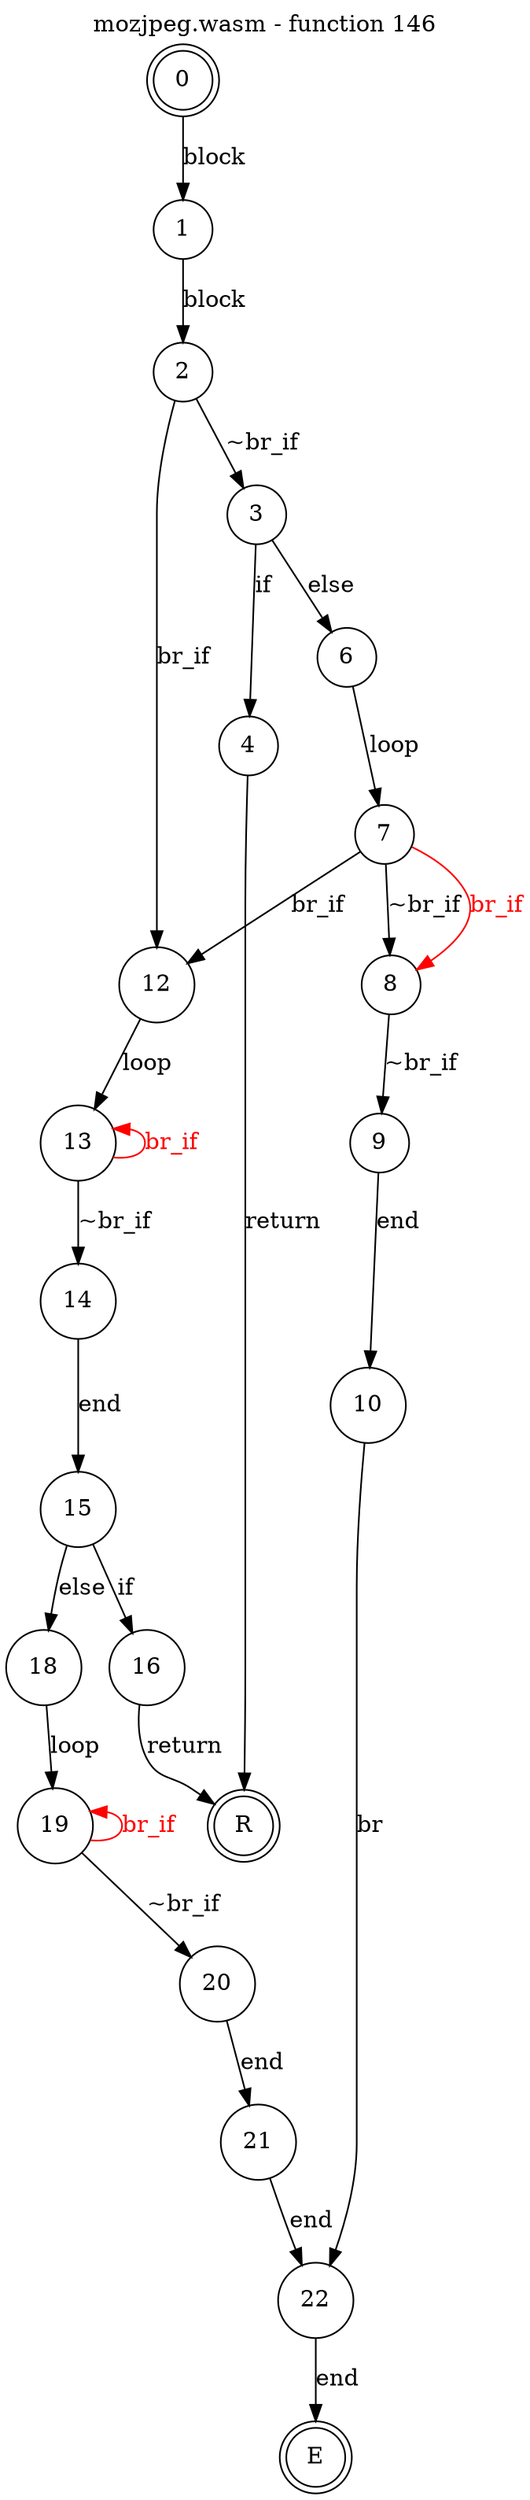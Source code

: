 digraph finite_state_machine {
    label = "mozjpeg.wasm - function 146"
    labelloc =  t
    labelfontsize = 16
    labelfontcolor = black
    labelfontname = "Helvetica"
    node [shape = doublecircle]; 0 E R ;
    node [shape = circle];
    0 -> 1[label="block"];
    1 -> 2[label="block"];
    2 -> 3[label="~br_if"];
    2 -> 12[label="br_if"];
    3 -> 4[label="if"];
    3 -> 6[label="else"];
    4 -> R[label="return"];
    6 -> 7[label="loop"];
    7 -> 8[label="~br_if"];
    7 -> 12[label="br_if"];
    8 -> 9[label="~br_if"];
    8 -> 7[color="red" dir=back fontcolor="red" label="br_if"];
    9 -> 10[label="end"];
    10 -> 22[label="br"];
    12 -> 13[label="loop"];
    13 -> 14[label="~br_if"];
    13 -> 13[color="red" dir=back fontcolor="red" label="br_if"];
    14 -> 15[label="end"];
    15 -> 16[label="if"];
    15 -> 18[label="else"];
    16 -> R[label="return"];
    18 -> 19[label="loop"];
    19 -> 20[label="~br_if"];
    19 -> 19[color="red" dir=back fontcolor="red" label="br_if"];
    20 -> 21[label="end"];
    21 -> 22[label="end"];
    22 -> E[label="end"];
}

